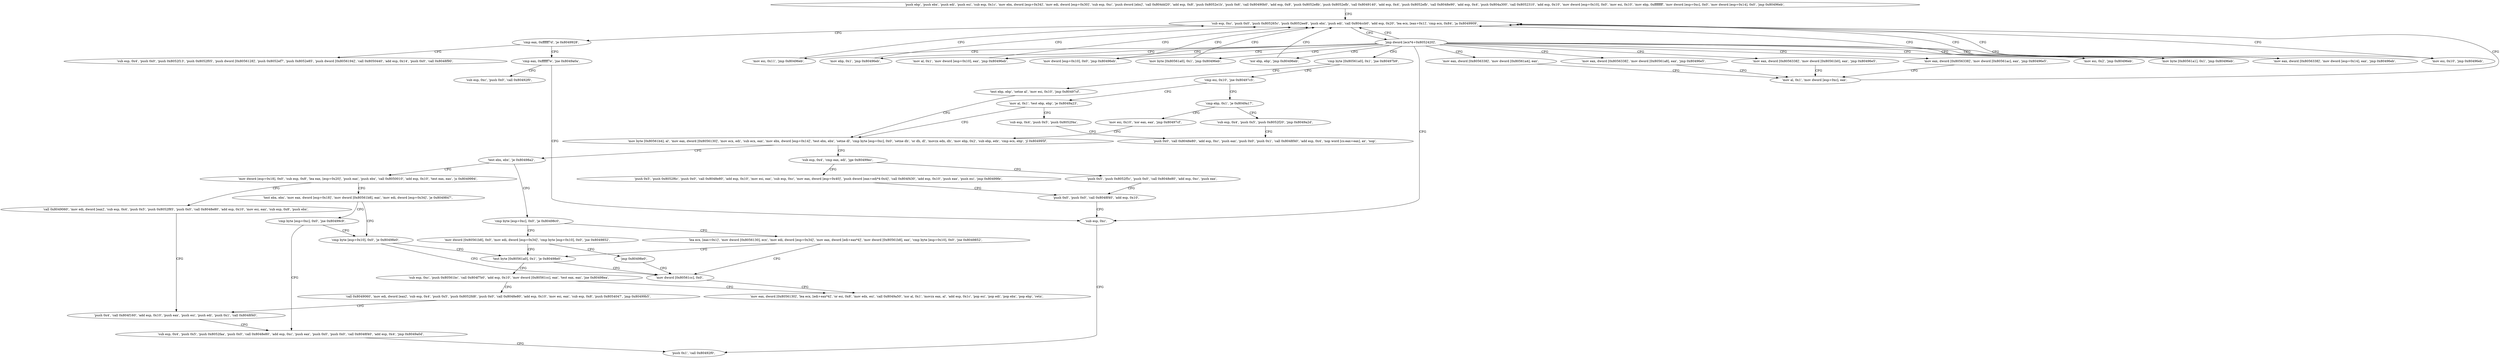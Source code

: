 digraph "func" {
"134518368" [label = "'push ebp', 'push ebx', 'push edi', 'push esi', 'sub esp, 0x1c', 'mov ebx, dword [esp+0x34]', 'mov edi, dword [esp+0x30]', 'sub esp, 0xc', 'push dword [ebx]', 'call 0x804dd20', 'add esp, 0x8', 'push 0x8052e1b', 'push 0x6', 'call 0x80490b0', 'add esp, 0x8', 'push 0x8052e8b', 'push 0x8052efb', 'call 0x8049140', 'add esp, 0x4', 'push 0x8052efb', 'call 0x8048e90', 'add esp, 0x4', 'push 0x804a300', 'call 0x8052310', 'add esp, 0x10', 'mov dword [esp+0x10], 0x0', 'mov esi, 0x10', 'mov ebp, 0xffffffff', 'mov dword [esp+0xc], 0x0', 'mov dword [esp+0x14], 0x0', 'jmp 0x80496eb', " ]
"134518507" [label = "'sub esp, 0xc', 'push 0x0', 'push 0x805265c', 'push 0x8052ee8', 'push ebx', 'push edi', 'call 0x804ccb0', 'add esp, 0x20', 'lea ecx, [eax+0x1]', 'cmp ecx, 0x84', 'ja 0x8049909', " ]
"134519049" [label = "'cmp eax, 0xffffff7d', 'je 0x8049928', " ]
"134518547" [label = "'jmp dword [ecx*4+0x8052420]', " ]
"134519080" [label = "'sub esp, 0x4', 'push 0x0', 'push 0x8052f13', 'push 0x8052f05', 'push dword [0x8056128]', 'push 0x8052ef7', 'push 0x8052e85', 'push dword [0x8056194]', 'call 0x8050440', 'add esp, 0x14', 'push 0x0', 'call 0x8048f90', " ]
"134519056" [label = "'cmp eax, 0xffffff7e', 'jne 0x8049a0a', " ]
"134518491" [label = "'mov eax, dword [0x8056338]', 'mov dword [0x80561a4], eax', " ]
"134518554" [label = "'mov esi, 0x11', 'jmp 0x80496eb', " ]
"134518561" [label = "'mov ebp, 0x1', 'jmp 0x80496eb', " ]
"134518568" [label = "'mov dword [esp+0x10], 0x0', 'jmp 0x80496eb', " ]
"134518578" [label = "'mov eax, dword [0x8056338]', 'mov dword [0x80561a8], eax', 'jmp 0x80496e5', " ]
"134518590" [label = "'xor ebp, ebp', 'jmp 0x80496eb', " ]
"134518594" [label = "'mov al, 0x1', 'mov dword [esp+0x10], eax', 'jmp 0x80496eb', " ]
"134518602" [label = "'mov eax, dword [0x8056338]', 'mov dword [0x80561b0], eax', 'jmp 0x80496e5', " ]
"134518614" [label = "'mov esi, 0x2', 'jmp 0x80496eb', " ]
"134518621" [label = "'mov byte [0x80561a1], 0x1', 'jmp 0x80496eb', " ]
"134518630" [label = "'mov byte [0x80561a0], 0x1', 'jmp 0x80496eb', " ]
"134518642" [label = "'mov eax, dword [0x8056338]', 'mov dword [0x80561ac], eax', 'jmp 0x80496e5', " ]
"134518657" [label = "'mov esi, 0x10', 'jmp 0x80496eb', " ]
"134518667" [label = "'mov eax, dword [0x8056338]', 'mov dword [esp+0x14], eax', 'jmp 0x80496eb', " ]
"134518681" [label = "'cmp byte [0x80561a0], 0x1', 'jne 0x80497b9', " ]
"134519306" [label = "'sub esp, 0xc', " ]
"134519067" [label = "'sub esp, 0xc', 'push 0x0', 'call 0x80492f0', " ]
"134518501" [label = "'mov al, 0x1', 'mov dword [esp+0xc], eax', " ]
"134518713" [label = "'test ebp, ebp', 'setne al', 'mov esi, 0x10', 'jmp 0x80497cf', " ]
"134518690" [label = "'cmp esi, 0x10', 'jne 0x80497c5', " ]
"134519309" [label = "'push 0x1', 'call 0x80492f0', " ]
"134518735" [label = "'mov byte [0x80561b4], al', 'mov eax, dword [0x8056130]', 'mov ecx, edi', 'sub ecx, eax', 'mov ebx, dword [esp+0x14]', 'test ebx, ebx', 'setne dl', 'cmp byte [esp+0xc], 0x0', 'setne dh', 'or dh, dl', 'movzx edx, dh', 'mov ebp, 0x2', 'sub ebp, edx', 'cmp ecx, ebp', 'jl 0x804995f', " ]
"134518725" [label = "'mov al, 0x1', 'test ebp, ebp', 'je 0x8049a23', " ]
"134518695" [label = "'cmp ebp, 0x1', 'je 0x8049a17', " ]
"134519135" [label = "'sub esp, 0x4', 'cmp eax, edi', 'jge 0x80499ec', " ]
"134518786" [label = "'test ebx, ebx', 'je 0x80498a2', " ]
"134519331" [label = "'sub esp, 0x4', 'push 0x5', 'push 0x8052f4a', " ]
"134519319" [label = "'sub esp, 0x4', 'push 0x5', 'push 0x8052f20', 'jmp 0x8049a2d', " ]
"134518704" [label = "'mov esi, 0x10', 'xor eax, eax', 'jmp 0x80497cf', " ]
"134519276" [label = "'push 0x5', 'push 0x8052f5c', 'push 0x0', 'call 0x8048e80', 'add esp, 0xc', 'push eax', " ]
"134519146" [label = "'push 0x5', 'push 0x8052f6c', 'push 0x0', 'call 0x8048e80', 'add esp, 0x10', 'mov esi, eax', 'sub esp, 0xc', 'mov eax, dword [esp+0x40]', 'push dword [eax+edi*4-0x4]', 'call 0x804f430', 'add esp, 0x10', 'push eax', 'push esi', 'jmp 0x80499fe', " ]
"134518946" [label = "'cmp byte [esp+0xc], 0x0', 'je 0x80498c0', " ]
"134518794" [label = "'mov dword [esp+0x18], 0x0', 'sub esp, 0x8', 'lea eax, [esp+0x20]', 'push eax', 'push ebx', 'call 0x8050010', 'add esp, 0x10', 'test eax, eax', 'js 0x8049994', " ]
"134519341" [label = "'push 0x0', 'call 0x8048e80', 'add esp, 0xc', 'push eax', 'push 0x0', 'push 0x1', 'call 0x8048f40', 'add esp, 0x4', 'nop word [cs:eax+eax], ax', 'nop', " ]
"134519294" [label = "'push 0x0', 'push 0x0', 'call 0x8048f40', 'add esp, 0x10', " ]
"134518976" [label = "'lea ecx, [eax+0x1]', 'mov dword [0x8056130], ecx', 'mov edi, dword [esp+0x34]', 'mov eax, dword [edi+eax*4]', 'mov dword [0x80561b8], eax', 'cmp byte [esp+0x10], 0x0', 'jne 0x8049852', " ]
"134518953" [label = "'mov dword [0x80561b8], 0x0', 'mov edi, dword [esp+0x34]', 'cmp byte [esp+0x10], 0x0', 'jne 0x8049852', " ]
"134519188" [label = "'call 0x8049060', 'mov edi, dword [eax]', 'sub esp, 0x4', 'push 0x5', 'push 0x8052f85', 'push 0x0', 'call 0x8048e80', 'add esp, 0x10', 'mov esi, eax', 'sub esp, 0x8', 'push ebx', " ]
"134518827" [label = "'test ebx, ebx', 'mov eax, dword [esp+0x18]', 'mov dword [0x80561b8], eax', 'mov edi, dword [esp+0x34]', 'je 0x8049847', " ]
"134518866" [label = "'test byte [0x80561a0], 0x1', 'je 0x80498e0', " ]
"134519008" [label = "'mov dword [0x80561cc], 0x0', " ]
"134518974" [label = "'jmp 0x80498e0', " ]
"134519221" [label = "'push 0x4', 'call 0x804f160', 'add esp, 0x10', 'push eax', 'push esi', 'push edi', 'push 0x1', 'call 0x8048f40', " ]
"134518855" [label = "'cmp byte [esp+0x10], 0x0', 'je 0x80498e0', " ]
"134518844" [label = "'cmp byte [esp+0xc], 0x0', 'jne 0x80499c9', " ]
"134518879" [label = "'sub esp, 0xc', 'push 0x80561bc', 'call 0x804f7b0', 'add esp, 0x10', 'mov dword [0x80561cc], eax', 'test eax, eax', 'jne 0x80498ea', " ]
"134519018" [label = "'mov eax, dword [0x8056130]', 'lea ecx, [edi+eax*4]', 'or esi, 0x8', 'mov edx, esi', 'call 0x8049a50', 'xor al, 0x1', 'movzx eax, al', 'add esp, 0x1c', 'pop esi', 'pop edi', 'pop ebx', 'pop ebp', 'retn', " ]
"134519241" [label = "'sub esp, 0x4', 'push 0x5', 'push 0x8052faa', 'push 0x0', 'call 0x8048e80', 'add esp, 0xc', 'push eax', 'push 0x0', 'push 0x0', 'call 0x8048f40', 'add esp, 0x4', 'jmp 0x8049a0d', " ]
"134518904" [label = "'call 0x8049060', 'mov edi, dword [eax]', 'sub esp, 0x4', 'push 0x5', 'push 0x8052fd8', 'push 0x0', 'call 0x8048e80', 'add esp, 0x10', 'mov esi, eax', 'sub esp, 0x8', 'push 0x8054047', 'jmp 0x80499b5', " ]
"134518368" -> "134518507" [ label = "CFG" ]
"134518507" -> "134519049" [ label = "CFG" ]
"134518507" -> "134518547" [ label = "CFG" ]
"134519049" -> "134519080" [ label = "CFG" ]
"134519049" -> "134519056" [ label = "CFG" ]
"134518547" -> "134518491" [ label = "CFG" ]
"134518547" -> "134518507" [ label = "CFG" ]
"134518547" -> "134518554" [ label = "CFG" ]
"134518547" -> "134518561" [ label = "CFG" ]
"134518547" -> "134518568" [ label = "CFG" ]
"134518547" -> "134518578" [ label = "CFG" ]
"134518547" -> "134518590" [ label = "CFG" ]
"134518547" -> "134518594" [ label = "CFG" ]
"134518547" -> "134518602" [ label = "CFG" ]
"134518547" -> "134518614" [ label = "CFG" ]
"134518547" -> "134518621" [ label = "CFG" ]
"134518547" -> "134518630" [ label = "CFG" ]
"134518547" -> "134518642" [ label = "CFG" ]
"134518547" -> "134518657" [ label = "CFG" ]
"134518547" -> "134518667" [ label = "CFG" ]
"134518547" -> "134518681" [ label = "CFG" ]
"134518547" -> "134519306" [ label = "CFG" ]
"134519056" -> "134519306" [ label = "CFG" ]
"134519056" -> "134519067" [ label = "CFG" ]
"134518491" -> "134518501" [ label = "CFG" ]
"134518554" -> "134518507" [ label = "CFG" ]
"134518561" -> "134518507" [ label = "CFG" ]
"134518568" -> "134518507" [ label = "CFG" ]
"134518578" -> "134518501" [ label = "CFG" ]
"134518590" -> "134518507" [ label = "CFG" ]
"134518594" -> "134518507" [ label = "CFG" ]
"134518602" -> "134518501" [ label = "CFG" ]
"134518614" -> "134518507" [ label = "CFG" ]
"134518621" -> "134518507" [ label = "CFG" ]
"134518630" -> "134518507" [ label = "CFG" ]
"134518642" -> "134518501" [ label = "CFG" ]
"134518657" -> "134518507" [ label = "CFG" ]
"134518667" -> "134518507" [ label = "CFG" ]
"134518681" -> "134518713" [ label = "CFG" ]
"134518681" -> "134518690" [ label = "CFG" ]
"134519306" -> "134519309" [ label = "CFG" ]
"134518501" -> "134518507" [ label = "CFG" ]
"134518713" -> "134518735" [ label = "CFG" ]
"134518690" -> "134518725" [ label = "CFG" ]
"134518690" -> "134518695" [ label = "CFG" ]
"134518735" -> "134519135" [ label = "CFG" ]
"134518735" -> "134518786" [ label = "CFG" ]
"134518725" -> "134519331" [ label = "CFG" ]
"134518725" -> "134518735" [ label = "CFG" ]
"134518695" -> "134519319" [ label = "CFG" ]
"134518695" -> "134518704" [ label = "CFG" ]
"134519135" -> "134519276" [ label = "CFG" ]
"134519135" -> "134519146" [ label = "CFG" ]
"134518786" -> "134518946" [ label = "CFG" ]
"134518786" -> "134518794" [ label = "CFG" ]
"134519331" -> "134519341" [ label = "CFG" ]
"134519319" -> "134519341" [ label = "CFG" ]
"134518704" -> "134518735" [ label = "CFG" ]
"134519276" -> "134519294" [ label = "CFG" ]
"134519146" -> "134519294" [ label = "CFG" ]
"134518946" -> "134518976" [ label = "CFG" ]
"134518946" -> "134518953" [ label = "CFG" ]
"134518794" -> "134519188" [ label = "CFG" ]
"134518794" -> "134518827" [ label = "CFG" ]
"134519294" -> "134519306" [ label = "CFG" ]
"134518976" -> "134518866" [ label = "CFG" ]
"134518976" -> "134519008" [ label = "CFG" ]
"134518953" -> "134518866" [ label = "CFG" ]
"134518953" -> "134518974" [ label = "CFG" ]
"134519188" -> "134519221" [ label = "CFG" ]
"134518827" -> "134518855" [ label = "CFG" ]
"134518827" -> "134518844" [ label = "CFG" ]
"134518866" -> "134519008" [ label = "CFG" ]
"134518866" -> "134518879" [ label = "CFG" ]
"134519008" -> "134519018" [ label = "CFG" ]
"134518974" -> "134519008" [ label = "CFG" ]
"134519221" -> "134519241" [ label = "CFG" ]
"134518855" -> "134519008" [ label = "CFG" ]
"134518855" -> "134518866" [ label = "CFG" ]
"134518844" -> "134519241" [ label = "CFG" ]
"134518844" -> "134518855" [ label = "CFG" ]
"134518879" -> "134519018" [ label = "CFG" ]
"134518879" -> "134518904" [ label = "CFG" ]
"134519241" -> "134519309" [ label = "CFG" ]
"134518904" -> "134519221" [ label = "CFG" ]
}
